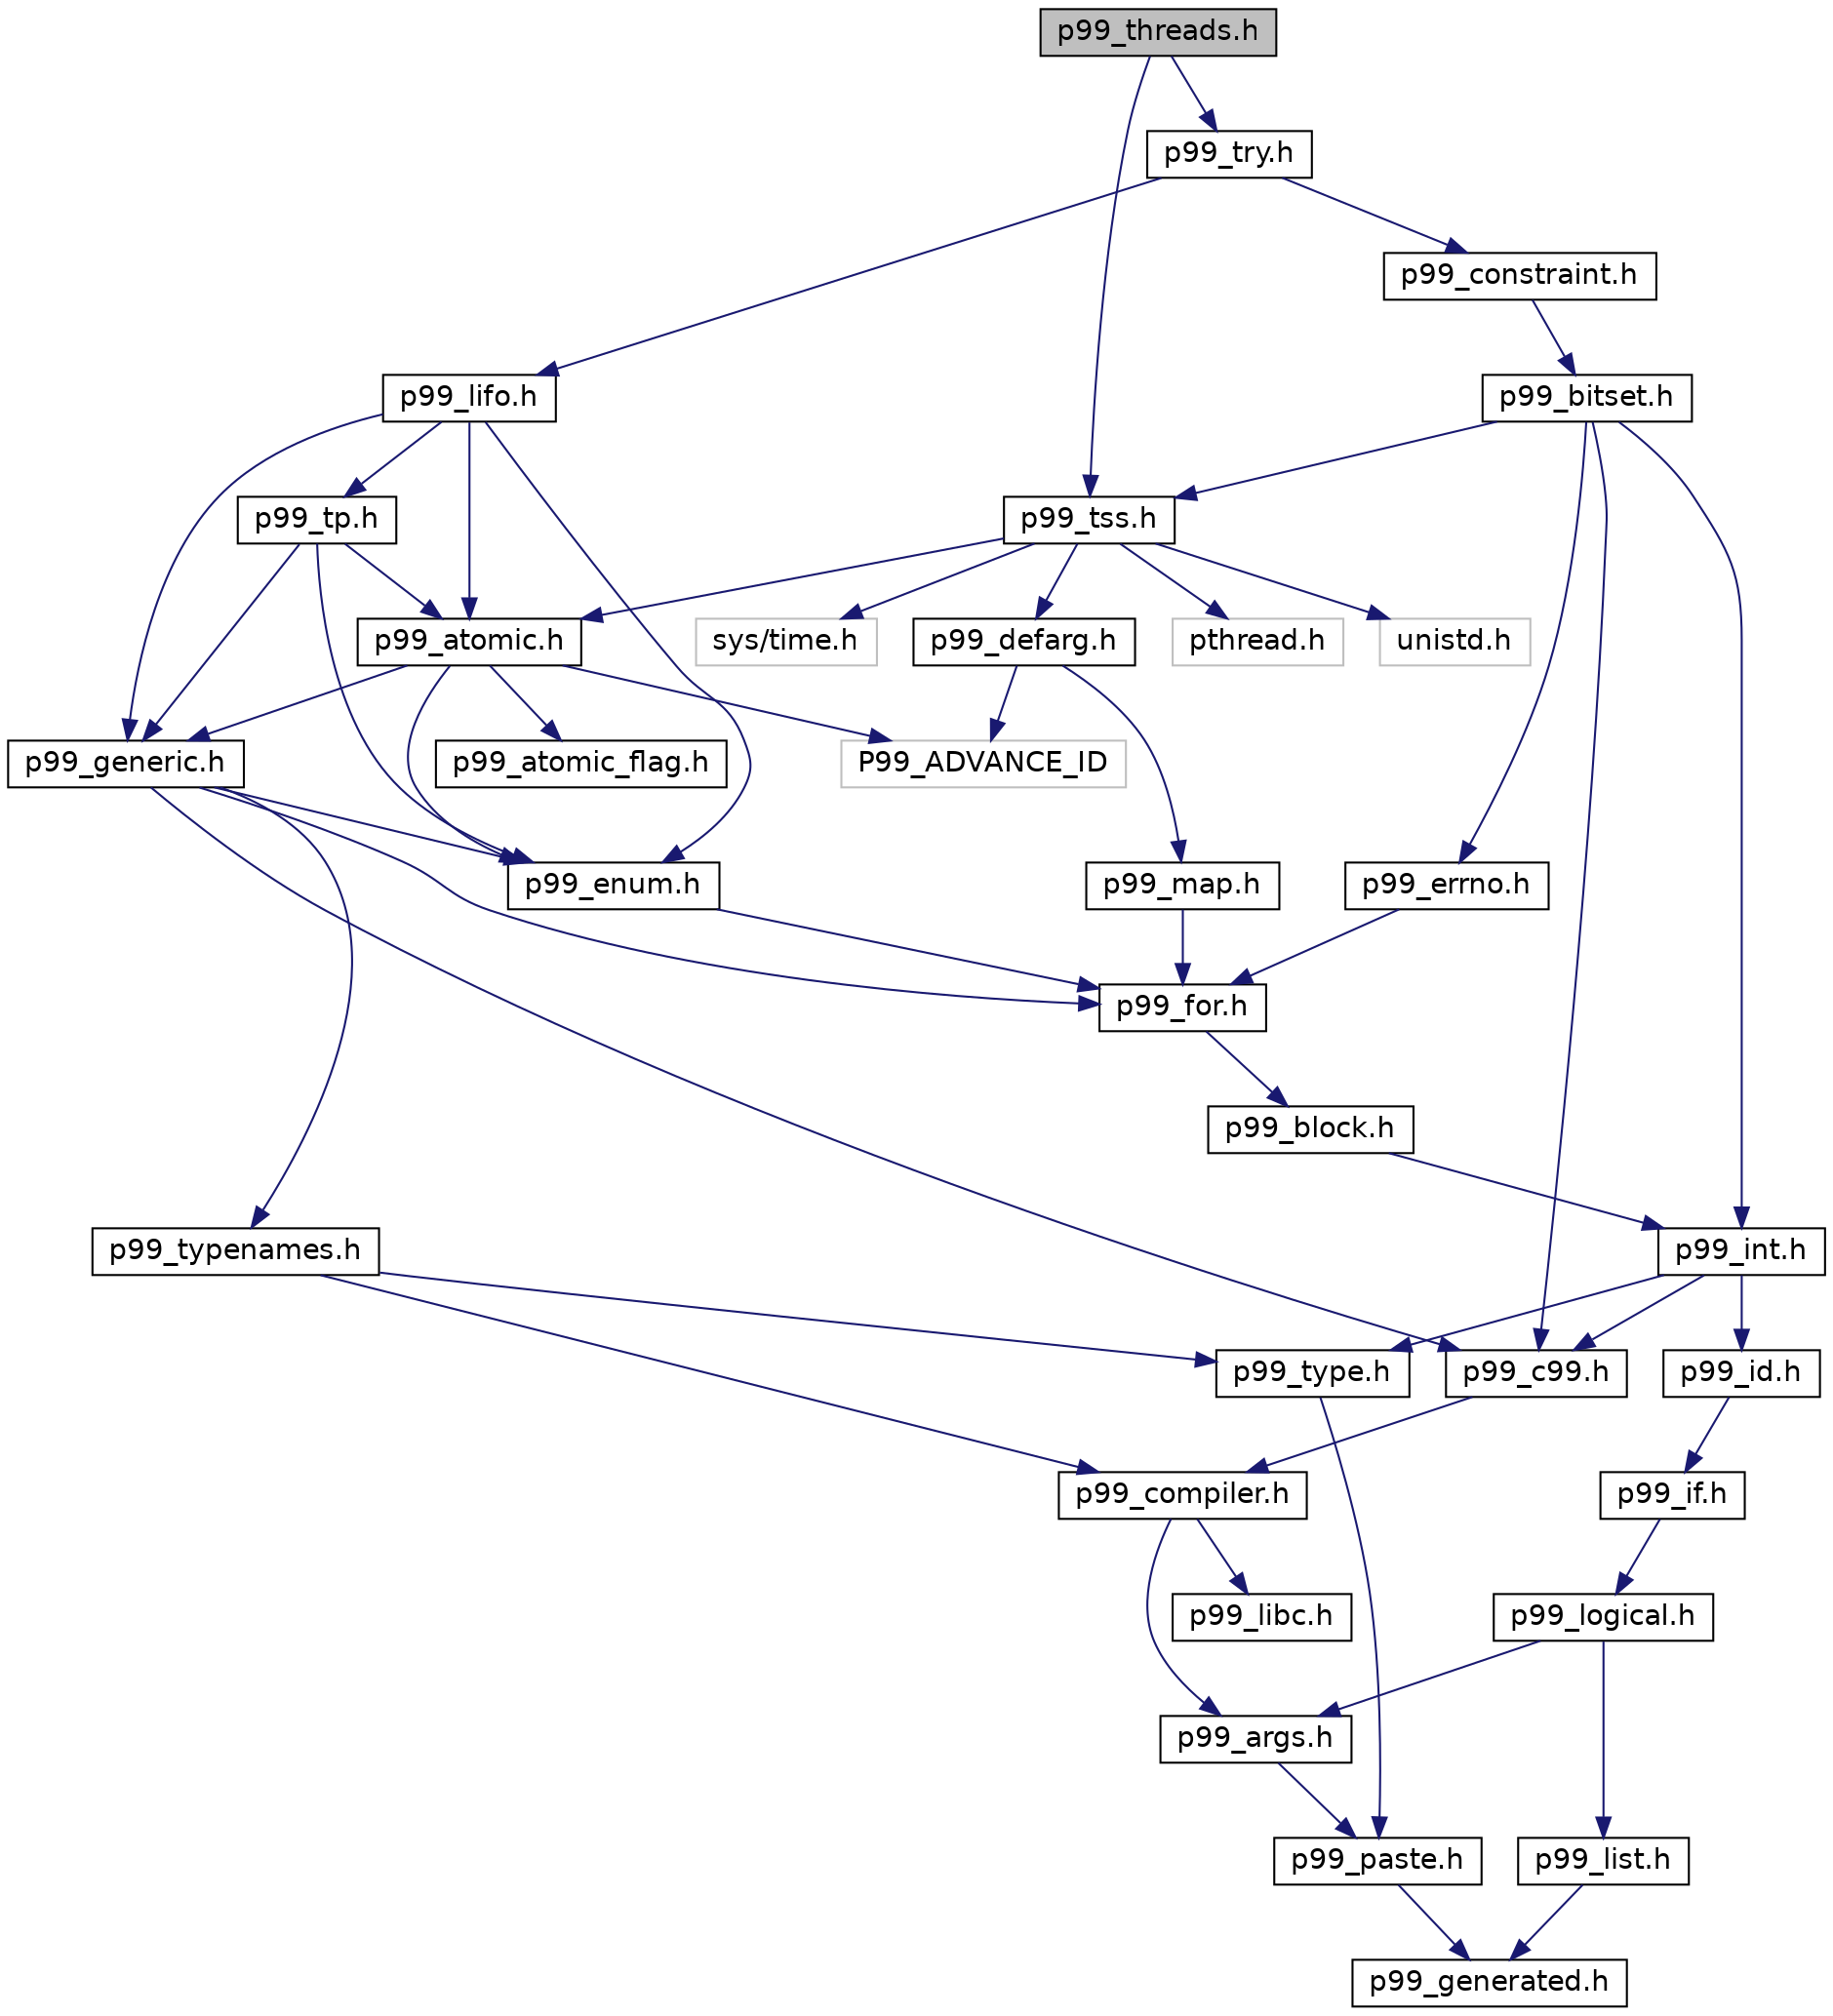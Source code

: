 digraph "p99_threads.h"
{
 // LATEX_PDF_SIZE
  edge [fontname="Helvetica",fontsize="14",labelfontname="Helvetica",labelfontsize="14"];
  node [fontname="Helvetica",fontsize="14",shape=record];
  Node1 [label="p99_threads.h",height=0.2,width=0.4,color="black", fillcolor="grey75", style="filled", fontcolor="black",tooltip=" "];
  Node1 -> Node2 [color="midnightblue",fontsize="14",style="solid",fontname="Helvetica"];
  Node2 [label="p99_try.h",height=0.2,width=0.4,color="black", fillcolor="white", style="filled",URL="$p99__try_8h.html",tooltip=" "];
  Node2 -> Node3 [color="midnightblue",fontsize="14",style="solid",fontname="Helvetica"];
  Node3 [label="p99_constraint.h",height=0.2,width=0.4,color="black", fillcolor="white", style="filled",URL="$p99__constraint_8h.html",tooltip=" "];
  Node3 -> Node4 [color="midnightblue",fontsize="14",style="solid",fontname="Helvetica"];
  Node4 [label="p99_bitset.h",height=0.2,width=0.4,color="black", fillcolor="white", style="filled",URL="$p99__bitset_8h.html",tooltip=" "];
  Node4 -> Node5 [color="midnightblue",fontsize="14",style="solid",fontname="Helvetica"];
  Node5 [label="p99_tss.h",height=0.2,width=0.4,color="black", fillcolor="white", style="filled",URL="$p99__tss_8h.html",tooltip=" "];
  Node5 -> Node6 [color="midnightblue",fontsize="14",style="solid",fontname="Helvetica"];
  Node6 [label="unistd.h",height=0.2,width=0.4,color="grey75", fillcolor="white", style="filled",tooltip=" "];
  Node5 -> Node7 [color="midnightblue",fontsize="14",style="solid",fontname="Helvetica"];
  Node7 [label="sys/time.h",height=0.2,width=0.4,color="grey75", fillcolor="white", style="filled",tooltip=" "];
  Node5 -> Node8 [color="midnightblue",fontsize="14",style="solid",fontname="Helvetica"];
  Node8 [label="pthread.h",height=0.2,width=0.4,color="grey75", fillcolor="white", style="filled",tooltip=" "];
  Node5 -> Node9 [color="midnightblue",fontsize="14",style="solid",fontname="Helvetica"];
  Node9 [label="p99_defarg.h",height=0.2,width=0.4,color="black", fillcolor="white", style="filled",URL="$p99__defarg_8h.html",tooltip="Macros for default arguments to functions."];
  Node9 -> Node10 [color="midnightblue",fontsize="14",style="solid",fontname="Helvetica"];
  Node10 [label="p99_map.h",height=0.2,width=0.4,color="black", fillcolor="white", style="filled",URL="$p99__map_8h.html",tooltip="macros to produce lists of statements or declarations."];
  Node10 -> Node11 [color="midnightblue",fontsize="14",style="solid",fontname="Helvetica"];
  Node11 [label="p99_for.h",height=0.2,width=0.4,color="black", fillcolor="white", style="filled",URL="$p99__for_8h.html",tooltip="A preprocessor for loop implementation and some derived list handling macros."];
  Node11 -> Node12 [color="midnightblue",fontsize="14",style="solid",fontname="Helvetica"];
  Node12 [label="p99_block.h",height=0.2,width=0.4,color="black", fillcolor="white", style="filled",URL="$p99__block_8h.html",tooltip="Macros that implement controlling blocks."];
  Node12 -> Node13 [color="midnightblue",fontsize="14",style="solid",fontname="Helvetica"];
  Node13 [label="p99_int.h",height=0.2,width=0.4,color="black", fillcolor="white", style="filled",URL="$p99__int_8h.html",tooltip="Macros handling integer types and initialization."];
  Node13 -> Node14 [color="midnightblue",fontsize="14",style="solid",fontname="Helvetica"];
  Node14 [label="p99_c99.h",height=0.2,width=0.4,color="black", fillcolor="white", style="filled",URL="$p99__c99_8h.html",tooltip="C99 specific include files that are required by the standard."];
  Node14 -> Node15 [color="midnightblue",fontsize="14",style="solid",fontname="Helvetica"];
  Node15 [label="p99_compiler.h",height=0.2,width=0.4,color="black", fillcolor="white", style="filled",URL="$p99__compiler_8h.html",tooltip="Group compiler dependencies together in one file."];
  Node15 -> Node16 [color="midnightblue",fontsize="14",style="solid",fontname="Helvetica"];
  Node16 [label="p99_args.h",height=0.2,width=0.4,color="black", fillcolor="white", style="filled",URL="$p99__args_8h.html",tooltip="Providing macros that handle variadic macro argument lists."];
  Node16 -> Node17 [color="midnightblue",fontsize="14",style="solid",fontname="Helvetica"];
  Node17 [label="p99_paste.h",height=0.2,width=0.4,color="black", fillcolor="white", style="filled",URL="$p99__paste_8h.html",tooltip="macros that paste tokens in a predictable way"];
  Node17 -> Node18 [color="midnightblue",fontsize="14",style="solid",fontname="Helvetica"];
  Node18 [label="p99_generated.h",height=0.2,width=0.4,color="black", fillcolor="white", style="filled",URL="$p99__generated_8h.html",tooltip="automatically generated macros to handle variadic macros."];
  Node15 -> Node19 [color="midnightblue",fontsize="14",style="solid",fontname="Helvetica"];
  Node19 [label="p99_libc.h",height=0.2,width=0.4,color="black", fillcolor="white", style="filled",URL="$p99__libc_8h.html",tooltip="Group C library dependencies together in one file."];
  Node13 -> Node20 [color="midnightblue",fontsize="14",style="solid",fontname="Helvetica"];
  Node20 [label="p99_id.h",height=0.2,width=0.4,color="black", fillcolor="white", style="filled",URL="$p99__id_8h.html",tooltip="Implement a simple FILEID that changes each time this file is included somewhere."];
  Node20 -> Node21 [color="midnightblue",fontsize="14",style="solid",fontname="Helvetica"];
  Node21 [label="p99_if.h",height=0.2,width=0.4,color="black", fillcolor="white", style="filled",URL="$p99__if_8h.html",tooltip="preprocessor conditionals to use inside macros"];
  Node21 -> Node22 [color="midnightblue",fontsize="14",style="solid",fontname="Helvetica"];
  Node22 [label="p99_logical.h",height=0.2,width=0.4,color="black", fillcolor="white", style="filled",URL="$p99__logical_8h.html",tooltip="macros to handle Boolean conditions at compile time."];
  Node22 -> Node16 [color="midnightblue",fontsize="14",style="solid",fontname="Helvetica"];
  Node22 -> Node23 [color="midnightblue",fontsize="14",style="solid",fontname="Helvetica"];
  Node23 [label="p99_list.h",height=0.2,width=0.4,color="black", fillcolor="white", style="filled",URL="$p99__list_8h.html",tooltip="Basis macros to process the parameter list of a variadic macro."];
  Node23 -> Node18 [color="midnightblue",fontsize="14",style="solid",fontname="Helvetica"];
  Node13 -> Node24 [color="midnightblue",fontsize="14",style="solid",fontname="Helvetica"];
  Node24 [label="p99_type.h",height=0.2,width=0.4,color="black", fillcolor="white", style="filled",URL="$p99__type_8h.html",tooltip=" "];
  Node24 -> Node17 [color="midnightblue",fontsize="14",style="solid",fontname="Helvetica"];
  Node9 -> Node25 [color="midnightblue",fontsize="14",style="solid",fontname="Helvetica"];
  Node25 [label="P99_ADVANCE_ID",height=0.2,width=0.4,color="grey75", fillcolor="white", style="filled",tooltip=" "];
  Node5 -> Node26 [color="midnightblue",fontsize="14",style="solid",fontname="Helvetica"];
  Node26 [label="p99_atomic.h",height=0.2,width=0.4,color="black", fillcolor="white", style="filled",URL="$p99__atomic_8h.html",tooltip=" "];
  Node26 -> Node27 [color="midnightblue",fontsize="14",style="solid",fontname="Helvetica"];
  Node27 [label="p99_enum.h",height=0.2,width=0.4,color="black", fillcolor="white", style="filled",URL="$p99__enum_8h.html",tooltip=" "];
  Node27 -> Node11 [color="midnightblue",fontsize="14",style="solid",fontname="Helvetica"];
  Node26 -> Node28 [color="midnightblue",fontsize="14",style="solid",fontname="Helvetica"];
  Node28 [label="p99_generic.h",height=0.2,width=0.4,color="black", fillcolor="white", style="filled",URL="$p99__generic_8h.html",tooltip=" "];
  Node28 -> Node11 [color="midnightblue",fontsize="14",style="solid",fontname="Helvetica"];
  Node28 -> Node27 [color="midnightblue",fontsize="14",style="solid",fontname="Helvetica"];
  Node28 -> Node29 [color="midnightblue",fontsize="14",style="solid",fontname="Helvetica"];
  Node29 [label="p99_typenames.h",height=0.2,width=0.4,color="black", fillcolor="white", style="filled",URL="$p99__typenames_8h.html",tooltip="Declare types derived from the standard types."];
  Node29 -> Node15 [color="midnightblue",fontsize="14",style="solid",fontname="Helvetica"];
  Node29 -> Node24 [color="midnightblue",fontsize="14",style="solid",fontname="Helvetica"];
  Node28 -> Node14 [color="midnightblue",fontsize="14",style="solid",fontname="Helvetica"];
  Node26 -> Node25 [color="midnightblue",fontsize="14",style="solid",fontname="Helvetica"];
  Node26 -> Node30 [color="midnightblue",fontsize="14",style="solid",fontname="Helvetica"];
  Node30 [label="p99_atomic_flag.h",height=0.2,width=0.4,color="black", fillcolor="white", style="filled",URL="$p99__atomic__flag_8h.html",tooltip=" "];
  Node4 -> Node14 [color="midnightblue",fontsize="14",style="solid",fontname="Helvetica"];
  Node4 -> Node31 [color="midnightblue",fontsize="14",style="solid",fontname="Helvetica"];
  Node31 [label="p99_errno.h",height=0.2,width=0.4,color="black", fillcolor="white", style="filled",URL="$p99__errno_8h.html",tooltip=" "];
  Node31 -> Node11 [color="midnightblue",fontsize="14",style="solid",fontname="Helvetica"];
  Node4 -> Node13 [color="midnightblue",fontsize="14",style="solid",fontname="Helvetica"];
  Node2 -> Node32 [color="midnightblue",fontsize="14",style="solid",fontname="Helvetica"];
  Node32 [label="p99_lifo.h",height=0.2,width=0.4,color="black", fillcolor="white", style="filled",URL="$p99__lifo_8h.html",tooltip=" "];
  Node32 -> Node27 [color="midnightblue",fontsize="14",style="solid",fontname="Helvetica"];
  Node32 -> Node28 [color="midnightblue",fontsize="14",style="solid",fontname="Helvetica"];
  Node32 -> Node26 [color="midnightblue",fontsize="14",style="solid",fontname="Helvetica"];
  Node32 -> Node33 [color="midnightblue",fontsize="14",style="solid",fontname="Helvetica"];
  Node33 [label="p99_tp.h",height=0.2,width=0.4,color="black", fillcolor="white", style="filled",URL="$p99__tp_8h.html",tooltip=" "];
  Node33 -> Node27 [color="midnightblue",fontsize="14",style="solid",fontname="Helvetica"];
  Node33 -> Node28 [color="midnightblue",fontsize="14",style="solid",fontname="Helvetica"];
  Node33 -> Node26 [color="midnightblue",fontsize="14",style="solid",fontname="Helvetica"];
  Node1 -> Node5 [color="midnightblue",fontsize="14",style="solid",fontname="Helvetica"];
}
